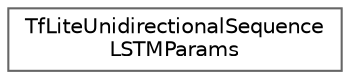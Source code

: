 digraph "Graphical Class Hierarchy"
{
 // LATEX_PDF_SIZE
  bgcolor="transparent";
  edge [fontname=Helvetica,fontsize=10,labelfontname=Helvetica,labelfontsize=10];
  node [fontname=Helvetica,fontsize=10,shape=box,height=0.2,width=0.4];
  rankdir="LR";
  Node0 [id="Node000000",label="TfLiteUnidirectionalSequence\lLSTMParams",height=0.2,width=0.4,color="grey40", fillcolor="white", style="filled",URL="$struct_tf_lite_unidirectional_sequence_l_s_t_m_params.html",tooltip=" "];
}
